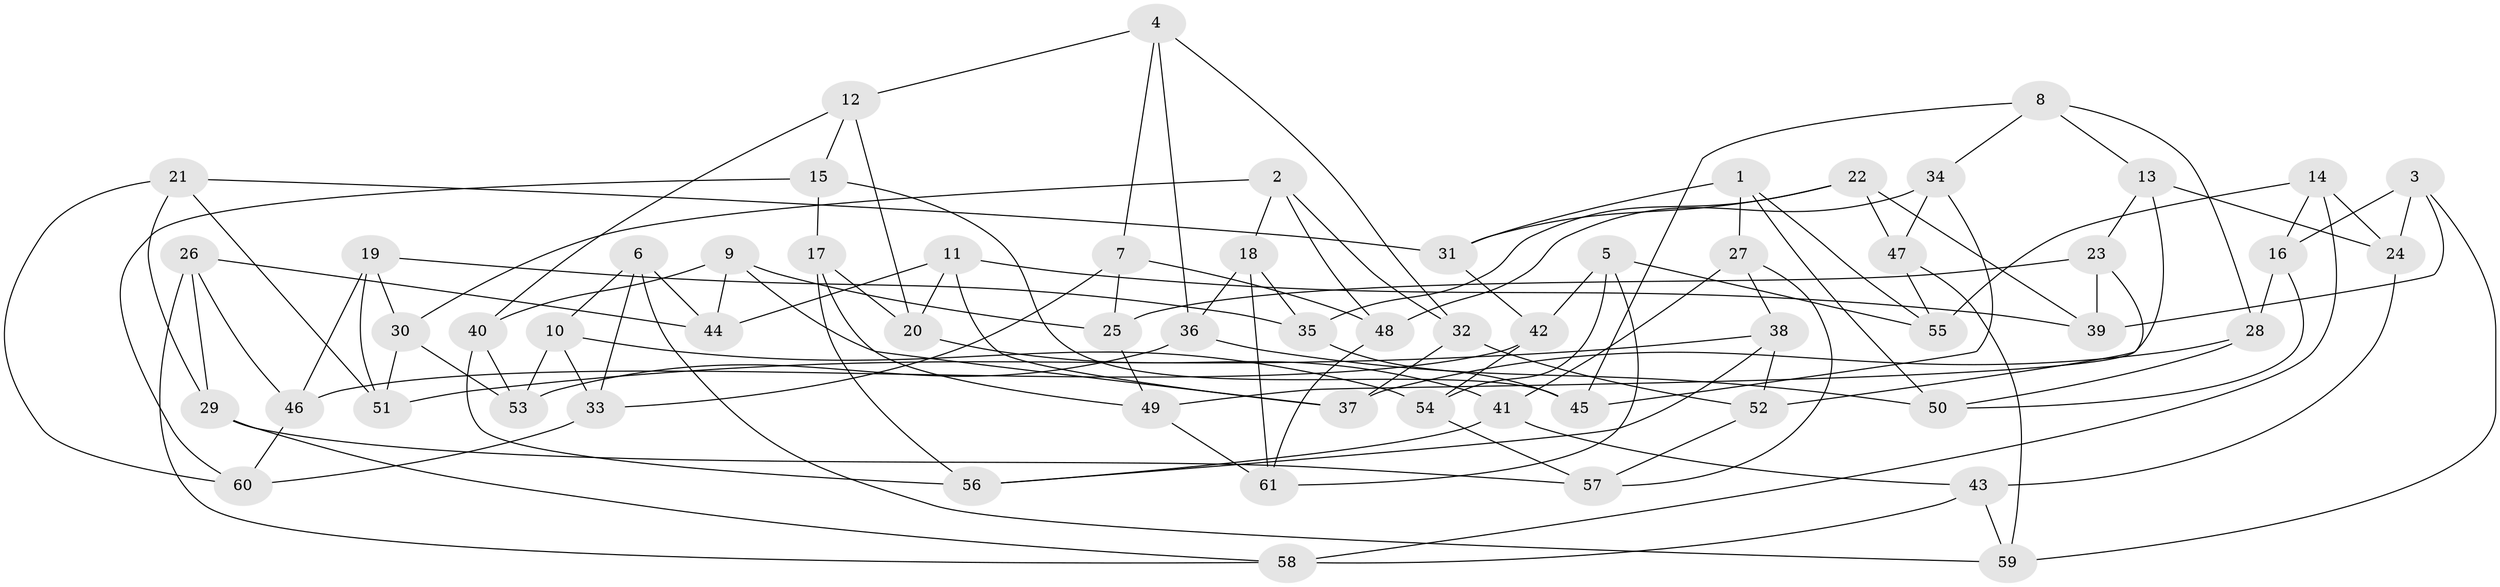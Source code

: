 // coarse degree distribution, {5: 0.1388888888888889, 6: 0.3333333333333333, 3: 0.05555555555555555, 8: 0.05555555555555555, 4: 0.3888888888888889, 9: 0.027777777777777776}
// Generated by graph-tools (version 1.1) at 2025/20/03/04/25 18:20:59]
// undirected, 61 vertices, 122 edges
graph export_dot {
graph [start="1"]
  node [color=gray90,style=filled];
  1;
  2;
  3;
  4;
  5;
  6;
  7;
  8;
  9;
  10;
  11;
  12;
  13;
  14;
  15;
  16;
  17;
  18;
  19;
  20;
  21;
  22;
  23;
  24;
  25;
  26;
  27;
  28;
  29;
  30;
  31;
  32;
  33;
  34;
  35;
  36;
  37;
  38;
  39;
  40;
  41;
  42;
  43;
  44;
  45;
  46;
  47;
  48;
  49;
  50;
  51;
  52;
  53;
  54;
  55;
  56;
  57;
  58;
  59;
  60;
  61;
  1 -- 55;
  1 -- 50;
  1 -- 31;
  1 -- 27;
  2 -- 18;
  2 -- 30;
  2 -- 32;
  2 -- 48;
  3 -- 39;
  3 -- 59;
  3 -- 16;
  3 -- 24;
  4 -- 7;
  4 -- 12;
  4 -- 32;
  4 -- 36;
  5 -- 61;
  5 -- 55;
  5 -- 54;
  5 -- 42;
  6 -- 59;
  6 -- 33;
  6 -- 44;
  6 -- 10;
  7 -- 48;
  7 -- 33;
  7 -- 25;
  8 -- 28;
  8 -- 45;
  8 -- 34;
  8 -- 13;
  9 -- 44;
  9 -- 40;
  9 -- 37;
  9 -- 25;
  10 -- 53;
  10 -- 33;
  10 -- 54;
  11 -- 44;
  11 -- 20;
  11 -- 39;
  11 -- 37;
  12 -- 40;
  12 -- 15;
  12 -- 20;
  13 -- 23;
  13 -- 49;
  13 -- 24;
  14 -- 24;
  14 -- 58;
  14 -- 16;
  14 -- 55;
  15 -- 45;
  15 -- 17;
  15 -- 60;
  16 -- 28;
  16 -- 50;
  17 -- 20;
  17 -- 56;
  17 -- 49;
  18 -- 36;
  18 -- 35;
  18 -- 61;
  19 -- 35;
  19 -- 30;
  19 -- 46;
  19 -- 51;
  20 -- 41;
  21 -- 51;
  21 -- 31;
  21 -- 60;
  21 -- 29;
  22 -- 31;
  22 -- 47;
  22 -- 39;
  22 -- 35;
  23 -- 25;
  23 -- 52;
  23 -- 39;
  24 -- 43;
  25 -- 49;
  26 -- 58;
  26 -- 44;
  26 -- 29;
  26 -- 46;
  27 -- 38;
  27 -- 57;
  27 -- 41;
  28 -- 37;
  28 -- 50;
  29 -- 57;
  29 -- 58;
  30 -- 53;
  30 -- 51;
  31 -- 42;
  32 -- 52;
  32 -- 37;
  33 -- 60;
  34 -- 47;
  34 -- 48;
  34 -- 45;
  35 -- 45;
  36 -- 50;
  36 -- 53;
  38 -- 52;
  38 -- 51;
  38 -- 56;
  40 -- 53;
  40 -- 56;
  41 -- 43;
  41 -- 56;
  42 -- 54;
  42 -- 46;
  43 -- 58;
  43 -- 59;
  46 -- 60;
  47 -- 59;
  47 -- 55;
  48 -- 61;
  49 -- 61;
  52 -- 57;
  54 -- 57;
}
